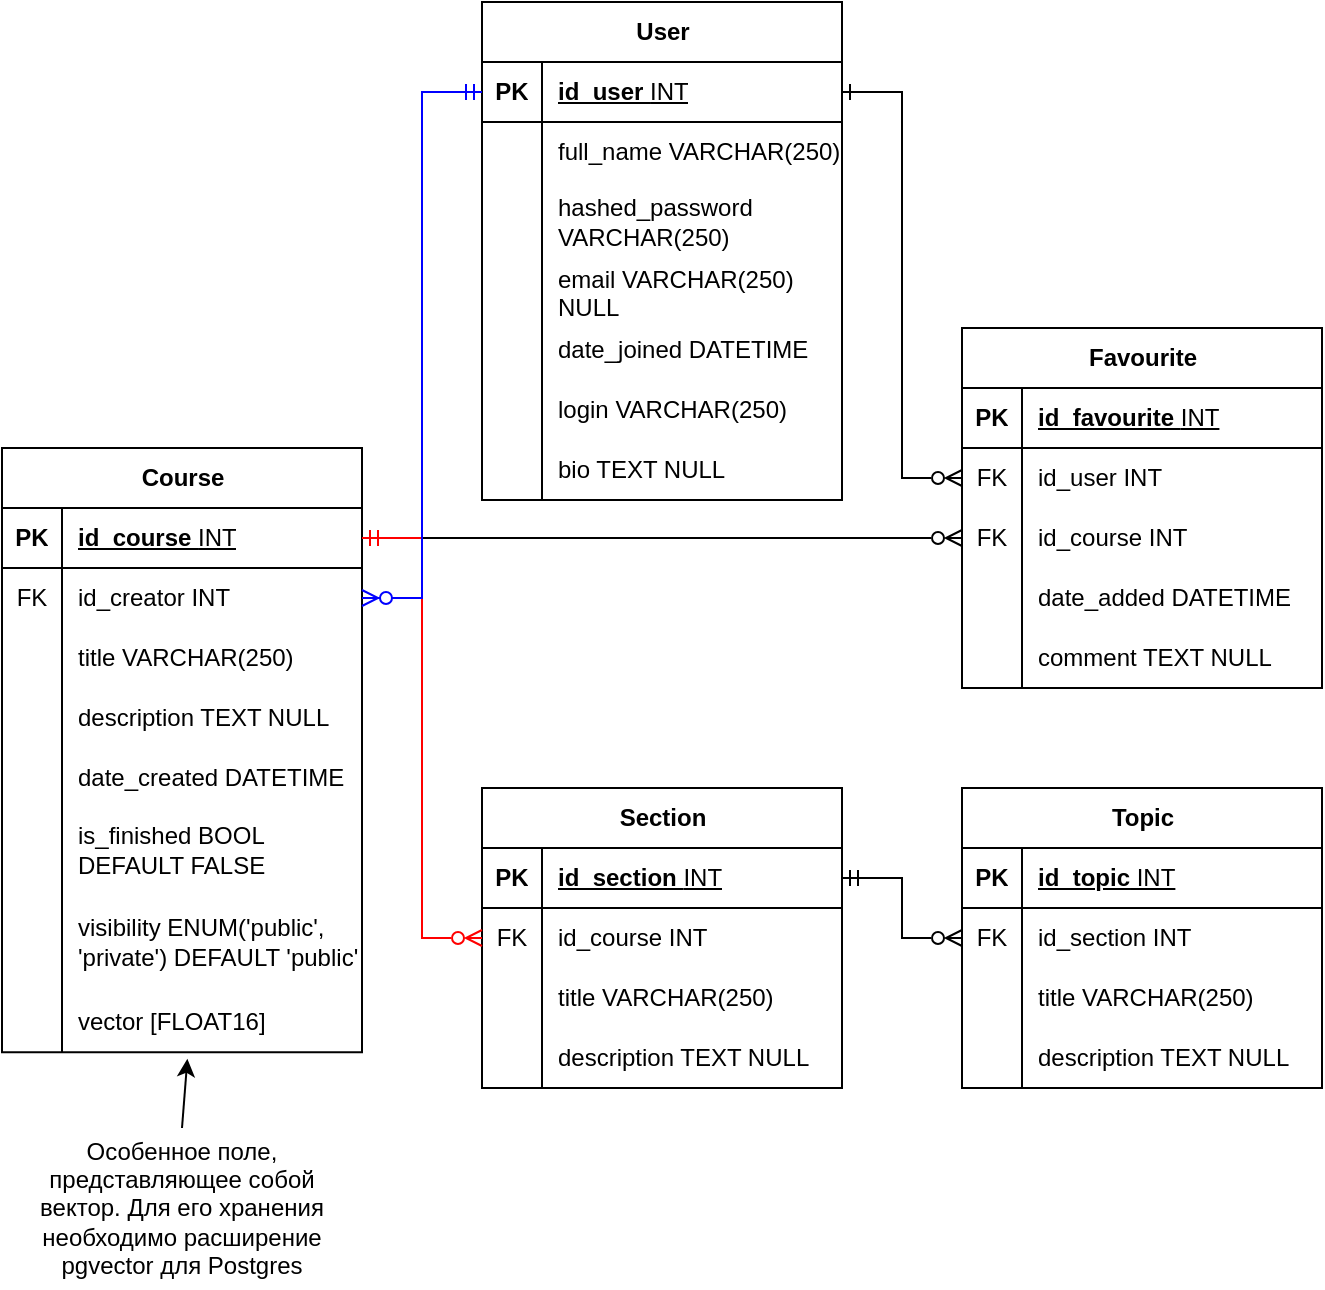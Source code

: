 <mxfile version="23.1.5" type="device">
  <diagram id="C5RBs43oDa-KdzZeNtuy" name="Page-1">
    <mxGraphModel dx="1434" dy="706" grid="0" gridSize="10" guides="1" tooltips="1" connect="1" arrows="1" fold="1" page="1" pageScale="1" pageWidth="827" pageHeight="1169" math="0" shadow="0">
      <root>
        <mxCell id="WIyWlLk6GJQsqaUBKTNV-0" />
        <mxCell id="WIyWlLk6GJQsqaUBKTNV-1" parent="WIyWlLk6GJQsqaUBKTNV-0" />
        <mxCell id="vpgwLEJkz5hKs9VSerud-0" value="User" style="shape=table;startSize=30;container=1;collapsible=1;childLayout=tableLayout;fixedRows=1;rowLines=0;fontStyle=1;align=center;resizeLast=1;html=1;strokeColor=default;" parent="WIyWlLk6GJQsqaUBKTNV-1" vertex="1">
          <mxGeometry x="340" y="217" width="180" height="249" as="geometry" />
        </mxCell>
        <mxCell id="vpgwLEJkz5hKs9VSerud-1" value="" style="shape=tableRow;horizontal=0;startSize=0;swimlaneHead=0;swimlaneBody=0;fillColor=none;collapsible=0;dropTarget=0;points=[[0,0.5],[1,0.5]];portConstraint=eastwest;top=0;left=0;right=0;bottom=1;" parent="vpgwLEJkz5hKs9VSerud-0" vertex="1">
          <mxGeometry y="30" width="180" height="30" as="geometry" />
        </mxCell>
        <mxCell id="vpgwLEJkz5hKs9VSerud-2" value="PK" style="shape=partialRectangle;connectable=0;fillColor=none;top=0;left=0;bottom=0;right=0;fontStyle=1;overflow=hidden;whiteSpace=wrap;html=1;" parent="vpgwLEJkz5hKs9VSerud-1" vertex="1">
          <mxGeometry width="30" height="30" as="geometry">
            <mxRectangle width="30" height="30" as="alternateBounds" />
          </mxGeometry>
        </mxCell>
        <mxCell id="vpgwLEJkz5hKs9VSerud-3" value="id_user &lt;span style=&quot;font-weight: normal;&quot;&gt;INT&lt;/span&gt;" style="shape=partialRectangle;connectable=0;fillColor=none;top=0;left=0;bottom=0;right=0;align=left;spacingLeft=6;fontStyle=5;overflow=hidden;whiteSpace=wrap;html=1;" parent="vpgwLEJkz5hKs9VSerud-1" vertex="1">
          <mxGeometry x="30" width="150" height="30" as="geometry">
            <mxRectangle width="150" height="30" as="alternateBounds" />
          </mxGeometry>
        </mxCell>
        <mxCell id="vpgwLEJkz5hKs9VSerud-4" value="" style="shape=tableRow;horizontal=0;startSize=0;swimlaneHead=0;swimlaneBody=0;fillColor=none;collapsible=0;dropTarget=0;points=[[0,0.5],[1,0.5]];portConstraint=eastwest;top=0;left=0;right=0;bottom=0;" parent="vpgwLEJkz5hKs9VSerud-0" vertex="1">
          <mxGeometry y="60" width="180" height="30" as="geometry" />
        </mxCell>
        <mxCell id="vpgwLEJkz5hKs9VSerud-5" value="" style="shape=partialRectangle;connectable=0;fillColor=none;top=0;left=0;bottom=0;right=0;editable=1;overflow=hidden;whiteSpace=wrap;html=1;" parent="vpgwLEJkz5hKs9VSerud-4" vertex="1">
          <mxGeometry width="30" height="30" as="geometry">
            <mxRectangle width="30" height="30" as="alternateBounds" />
          </mxGeometry>
        </mxCell>
        <mxCell id="vpgwLEJkz5hKs9VSerud-6" value="full_name VARCHAR(250)" style="shape=partialRectangle;connectable=0;fillColor=none;top=0;left=0;bottom=0;right=0;align=left;spacingLeft=6;overflow=hidden;whiteSpace=wrap;html=1;" parent="vpgwLEJkz5hKs9VSerud-4" vertex="1">
          <mxGeometry x="30" width="150" height="30" as="geometry">
            <mxRectangle width="150" height="30" as="alternateBounds" />
          </mxGeometry>
        </mxCell>
        <mxCell id="vpgwLEJkz5hKs9VSerud-7" value="" style="shape=tableRow;horizontal=0;startSize=0;swimlaneHead=0;swimlaneBody=0;fillColor=none;collapsible=0;dropTarget=0;points=[[0,0.5],[1,0.5]];portConstraint=eastwest;top=0;left=0;right=0;bottom=0;" parent="vpgwLEJkz5hKs9VSerud-0" vertex="1">
          <mxGeometry y="90" width="180" height="39" as="geometry" />
        </mxCell>
        <mxCell id="vpgwLEJkz5hKs9VSerud-8" value="" style="shape=partialRectangle;connectable=0;fillColor=none;top=0;left=0;bottom=0;right=0;editable=1;overflow=hidden;whiteSpace=wrap;html=1;" parent="vpgwLEJkz5hKs9VSerud-7" vertex="1">
          <mxGeometry width="30" height="39" as="geometry">
            <mxRectangle width="30" height="39" as="alternateBounds" />
          </mxGeometry>
        </mxCell>
        <mxCell id="vpgwLEJkz5hKs9VSerud-9" value="hashed_password VARCHAR(250)" style="shape=partialRectangle;connectable=0;fillColor=none;top=0;left=0;bottom=0;right=0;align=left;spacingLeft=6;overflow=hidden;whiteSpace=wrap;html=1;" parent="vpgwLEJkz5hKs9VSerud-7" vertex="1">
          <mxGeometry x="30" width="150" height="39" as="geometry">
            <mxRectangle width="150" height="39" as="alternateBounds" />
          </mxGeometry>
        </mxCell>
        <mxCell id="vpgwLEJkz5hKs9VSerud-10" value="" style="shape=tableRow;horizontal=0;startSize=0;swimlaneHead=0;swimlaneBody=0;fillColor=none;collapsible=0;dropTarget=0;points=[[0,0.5],[1,0.5]];portConstraint=eastwest;top=0;left=0;right=0;bottom=0;" parent="vpgwLEJkz5hKs9VSerud-0" vertex="1">
          <mxGeometry y="129" width="180" height="30" as="geometry" />
        </mxCell>
        <mxCell id="vpgwLEJkz5hKs9VSerud-11" value="" style="shape=partialRectangle;connectable=0;fillColor=none;top=0;left=0;bottom=0;right=0;editable=1;overflow=hidden;whiteSpace=wrap;html=1;" parent="vpgwLEJkz5hKs9VSerud-10" vertex="1">
          <mxGeometry width="30" height="30" as="geometry">
            <mxRectangle width="30" height="30" as="alternateBounds" />
          </mxGeometry>
        </mxCell>
        <mxCell id="vpgwLEJkz5hKs9VSerud-12" value="email VARCHAR(250) NULL" style="shape=partialRectangle;connectable=0;fillColor=none;top=0;left=0;bottom=0;right=0;align=left;spacingLeft=6;overflow=hidden;whiteSpace=wrap;html=1;" parent="vpgwLEJkz5hKs9VSerud-10" vertex="1">
          <mxGeometry x="30" width="150" height="30" as="geometry">
            <mxRectangle width="150" height="30" as="alternateBounds" />
          </mxGeometry>
        </mxCell>
        <mxCell id="vpgwLEJkz5hKs9VSerud-83" style="shape=tableRow;horizontal=0;startSize=0;swimlaneHead=0;swimlaneBody=0;fillColor=none;collapsible=0;dropTarget=0;points=[[0,0.5],[1,0.5]];portConstraint=eastwest;top=0;left=0;right=0;bottom=0;" parent="vpgwLEJkz5hKs9VSerud-0" vertex="1">
          <mxGeometry y="159" width="180" height="30" as="geometry" />
        </mxCell>
        <mxCell id="vpgwLEJkz5hKs9VSerud-84" style="shape=partialRectangle;connectable=0;fillColor=none;top=0;left=0;bottom=0;right=0;editable=1;overflow=hidden;whiteSpace=wrap;html=1;" parent="vpgwLEJkz5hKs9VSerud-83" vertex="1">
          <mxGeometry width="30" height="30" as="geometry">
            <mxRectangle width="30" height="30" as="alternateBounds" />
          </mxGeometry>
        </mxCell>
        <mxCell id="vpgwLEJkz5hKs9VSerud-85" value="date_joined DATETIME" style="shape=partialRectangle;connectable=0;fillColor=none;top=0;left=0;bottom=0;right=0;align=left;spacingLeft=6;overflow=hidden;whiteSpace=wrap;html=1;" parent="vpgwLEJkz5hKs9VSerud-83" vertex="1">
          <mxGeometry x="30" width="150" height="30" as="geometry">
            <mxRectangle width="150" height="30" as="alternateBounds" />
          </mxGeometry>
        </mxCell>
        <mxCell id="0nvK8n5wTFx-Hx8sOrHQ-3" style="shape=tableRow;horizontal=0;startSize=0;swimlaneHead=0;swimlaneBody=0;fillColor=none;collapsible=0;dropTarget=0;points=[[0,0.5],[1,0.5]];portConstraint=eastwest;top=0;left=0;right=0;bottom=0;" vertex="1" parent="vpgwLEJkz5hKs9VSerud-0">
          <mxGeometry y="189" width="180" height="30" as="geometry" />
        </mxCell>
        <mxCell id="0nvK8n5wTFx-Hx8sOrHQ-4" style="shape=partialRectangle;connectable=0;fillColor=none;top=0;left=0;bottom=0;right=0;editable=1;overflow=hidden;whiteSpace=wrap;html=1;" vertex="1" parent="0nvK8n5wTFx-Hx8sOrHQ-3">
          <mxGeometry width="30" height="30" as="geometry">
            <mxRectangle width="30" height="30" as="alternateBounds" />
          </mxGeometry>
        </mxCell>
        <mxCell id="0nvK8n5wTFx-Hx8sOrHQ-5" value="login VARCHAR(250)" style="shape=partialRectangle;connectable=0;fillColor=none;top=0;left=0;bottom=0;right=0;align=left;spacingLeft=6;overflow=hidden;whiteSpace=wrap;html=1;" vertex="1" parent="0nvK8n5wTFx-Hx8sOrHQ-3">
          <mxGeometry x="30" width="150" height="30" as="geometry">
            <mxRectangle width="150" height="30" as="alternateBounds" />
          </mxGeometry>
        </mxCell>
        <mxCell id="0nvK8n5wTFx-Hx8sOrHQ-6" style="shape=tableRow;horizontal=0;startSize=0;swimlaneHead=0;swimlaneBody=0;fillColor=none;collapsible=0;dropTarget=0;points=[[0,0.5],[1,0.5]];portConstraint=eastwest;top=0;left=0;right=0;bottom=0;" vertex="1" parent="vpgwLEJkz5hKs9VSerud-0">
          <mxGeometry y="219" width="180" height="30" as="geometry" />
        </mxCell>
        <mxCell id="0nvK8n5wTFx-Hx8sOrHQ-7" style="shape=partialRectangle;connectable=0;fillColor=none;top=0;left=0;bottom=0;right=0;editable=1;overflow=hidden;whiteSpace=wrap;html=1;" vertex="1" parent="0nvK8n5wTFx-Hx8sOrHQ-6">
          <mxGeometry width="30" height="30" as="geometry">
            <mxRectangle width="30" height="30" as="alternateBounds" />
          </mxGeometry>
        </mxCell>
        <mxCell id="0nvK8n5wTFx-Hx8sOrHQ-8" value="bio TEXT NULL" style="shape=partialRectangle;connectable=0;fillColor=none;top=0;left=0;bottom=0;right=0;align=left;spacingLeft=6;overflow=hidden;whiteSpace=wrap;html=1;" vertex="1" parent="0nvK8n5wTFx-Hx8sOrHQ-6">
          <mxGeometry x="30" width="150" height="30" as="geometry">
            <mxRectangle width="150" height="30" as="alternateBounds" />
          </mxGeometry>
        </mxCell>
        <mxCell id="vpgwLEJkz5hKs9VSerud-26" value="Section" style="shape=table;startSize=30;container=1;collapsible=1;childLayout=tableLayout;fixedRows=1;rowLines=0;fontStyle=1;align=center;resizeLast=1;html=1;" parent="WIyWlLk6GJQsqaUBKTNV-1" vertex="1">
          <mxGeometry x="340" y="610" width="180" height="150" as="geometry" />
        </mxCell>
        <mxCell id="vpgwLEJkz5hKs9VSerud-27" value="" style="shape=tableRow;horizontal=0;startSize=0;swimlaneHead=0;swimlaneBody=0;fillColor=none;collapsible=0;dropTarget=0;points=[[0,0.5],[1,0.5]];portConstraint=eastwest;top=0;left=0;right=0;bottom=1;" parent="vpgwLEJkz5hKs9VSerud-26" vertex="1">
          <mxGeometry y="30" width="180" height="30" as="geometry" />
        </mxCell>
        <mxCell id="vpgwLEJkz5hKs9VSerud-28" value="PK" style="shape=partialRectangle;connectable=0;fillColor=none;top=0;left=0;bottom=0;right=0;fontStyle=1;overflow=hidden;whiteSpace=wrap;html=1;" parent="vpgwLEJkz5hKs9VSerud-27" vertex="1">
          <mxGeometry width="30" height="30" as="geometry">
            <mxRectangle width="30" height="30" as="alternateBounds" />
          </mxGeometry>
        </mxCell>
        <mxCell id="vpgwLEJkz5hKs9VSerud-29" value="id_section &lt;span style=&quot;font-weight: normal;&quot;&gt;INT&lt;/span&gt;" style="shape=partialRectangle;connectable=0;fillColor=none;top=0;left=0;bottom=0;right=0;align=left;spacingLeft=6;fontStyle=5;overflow=hidden;whiteSpace=wrap;html=1;" parent="vpgwLEJkz5hKs9VSerud-27" vertex="1">
          <mxGeometry x="30" width="150" height="30" as="geometry">
            <mxRectangle width="150" height="30" as="alternateBounds" />
          </mxGeometry>
        </mxCell>
        <mxCell id="vpgwLEJkz5hKs9VSerud-30" value="" style="shape=tableRow;horizontal=0;startSize=0;swimlaneHead=0;swimlaneBody=0;fillColor=none;collapsible=0;dropTarget=0;points=[[0,0.5],[1,0.5]];portConstraint=eastwest;top=0;left=0;right=0;bottom=0;" parent="vpgwLEJkz5hKs9VSerud-26" vertex="1">
          <mxGeometry y="60" width="180" height="30" as="geometry" />
        </mxCell>
        <mxCell id="vpgwLEJkz5hKs9VSerud-31" value="FK" style="shape=partialRectangle;connectable=0;fillColor=none;top=0;left=0;bottom=0;right=0;editable=1;overflow=hidden;whiteSpace=wrap;html=1;" parent="vpgwLEJkz5hKs9VSerud-30" vertex="1">
          <mxGeometry width="30" height="30" as="geometry">
            <mxRectangle width="30" height="30" as="alternateBounds" />
          </mxGeometry>
        </mxCell>
        <mxCell id="vpgwLEJkz5hKs9VSerud-32" value="id_course INT" style="shape=partialRectangle;connectable=0;fillColor=none;top=0;left=0;bottom=0;right=0;align=left;spacingLeft=6;overflow=hidden;whiteSpace=wrap;html=1;" parent="vpgwLEJkz5hKs9VSerud-30" vertex="1">
          <mxGeometry x="30" width="150" height="30" as="geometry">
            <mxRectangle width="150" height="30" as="alternateBounds" />
          </mxGeometry>
        </mxCell>
        <mxCell id="vpgwLEJkz5hKs9VSerud-33" value="" style="shape=tableRow;horizontal=0;startSize=0;swimlaneHead=0;swimlaneBody=0;fillColor=none;collapsible=0;dropTarget=0;points=[[0,0.5],[1,0.5]];portConstraint=eastwest;top=0;left=0;right=0;bottom=0;" parent="vpgwLEJkz5hKs9VSerud-26" vertex="1">
          <mxGeometry y="90" width="180" height="30" as="geometry" />
        </mxCell>
        <mxCell id="vpgwLEJkz5hKs9VSerud-34" value="" style="shape=partialRectangle;connectable=0;fillColor=none;top=0;left=0;bottom=0;right=0;editable=1;overflow=hidden;whiteSpace=wrap;html=1;" parent="vpgwLEJkz5hKs9VSerud-33" vertex="1">
          <mxGeometry width="30" height="30" as="geometry">
            <mxRectangle width="30" height="30" as="alternateBounds" />
          </mxGeometry>
        </mxCell>
        <mxCell id="vpgwLEJkz5hKs9VSerud-35" value="title VARCHAR(250)&amp;nbsp;" style="shape=partialRectangle;connectable=0;fillColor=none;top=0;left=0;bottom=0;right=0;align=left;spacingLeft=6;overflow=hidden;whiteSpace=wrap;html=1;" parent="vpgwLEJkz5hKs9VSerud-33" vertex="1">
          <mxGeometry x="30" width="150" height="30" as="geometry">
            <mxRectangle width="150" height="30" as="alternateBounds" />
          </mxGeometry>
        </mxCell>
        <mxCell id="vpgwLEJkz5hKs9VSerud-36" value="" style="shape=tableRow;horizontal=0;startSize=0;swimlaneHead=0;swimlaneBody=0;fillColor=none;collapsible=0;dropTarget=0;points=[[0,0.5],[1,0.5]];portConstraint=eastwest;top=0;left=0;right=0;bottom=0;" parent="vpgwLEJkz5hKs9VSerud-26" vertex="1">
          <mxGeometry y="120" width="180" height="30" as="geometry" />
        </mxCell>
        <mxCell id="vpgwLEJkz5hKs9VSerud-37" value="" style="shape=partialRectangle;connectable=0;fillColor=none;top=0;left=0;bottom=0;right=0;editable=1;overflow=hidden;whiteSpace=wrap;html=1;" parent="vpgwLEJkz5hKs9VSerud-36" vertex="1">
          <mxGeometry width="30" height="30" as="geometry">
            <mxRectangle width="30" height="30" as="alternateBounds" />
          </mxGeometry>
        </mxCell>
        <mxCell id="vpgwLEJkz5hKs9VSerud-38" value="description TEXT NULL" style="shape=partialRectangle;connectable=0;fillColor=none;top=0;left=0;bottom=0;right=0;align=left;spacingLeft=6;overflow=hidden;whiteSpace=wrap;html=1;" parent="vpgwLEJkz5hKs9VSerud-36" vertex="1">
          <mxGeometry x="30" width="150" height="30" as="geometry">
            <mxRectangle width="150" height="30" as="alternateBounds" />
          </mxGeometry>
        </mxCell>
        <mxCell id="vpgwLEJkz5hKs9VSerud-52" value="Favourite" style="shape=table;startSize=30;container=1;collapsible=1;childLayout=tableLayout;fixedRows=1;rowLines=0;fontStyle=1;align=center;resizeLast=1;html=1;" parent="WIyWlLk6GJQsqaUBKTNV-1" vertex="1">
          <mxGeometry x="580" y="380" width="180" height="180" as="geometry" />
        </mxCell>
        <mxCell id="vpgwLEJkz5hKs9VSerud-53" value="" style="shape=tableRow;horizontal=0;startSize=0;swimlaneHead=0;swimlaneBody=0;fillColor=none;collapsible=0;dropTarget=0;points=[[0,0.5],[1,0.5]];portConstraint=eastwest;top=0;left=0;right=0;bottom=1;" parent="vpgwLEJkz5hKs9VSerud-52" vertex="1">
          <mxGeometry y="30" width="180" height="30" as="geometry" />
        </mxCell>
        <mxCell id="vpgwLEJkz5hKs9VSerud-54" value="PK" style="shape=partialRectangle;connectable=0;fillColor=none;top=0;left=0;bottom=0;right=0;fontStyle=1;overflow=hidden;whiteSpace=wrap;html=1;" parent="vpgwLEJkz5hKs9VSerud-53" vertex="1">
          <mxGeometry width="30" height="30" as="geometry">
            <mxRectangle width="30" height="30" as="alternateBounds" />
          </mxGeometry>
        </mxCell>
        <mxCell id="vpgwLEJkz5hKs9VSerud-55" value="id_favourite &lt;span style=&quot;font-weight: normal;&quot;&gt;INT&lt;/span&gt;" style="shape=partialRectangle;connectable=0;fillColor=none;top=0;left=0;bottom=0;right=0;align=left;spacingLeft=6;fontStyle=5;overflow=hidden;whiteSpace=wrap;html=1;" parent="vpgwLEJkz5hKs9VSerud-53" vertex="1">
          <mxGeometry x="30" width="150" height="30" as="geometry">
            <mxRectangle width="150" height="30" as="alternateBounds" />
          </mxGeometry>
        </mxCell>
        <mxCell id="vpgwLEJkz5hKs9VSerud-56" value="" style="shape=tableRow;horizontal=0;startSize=0;swimlaneHead=0;swimlaneBody=0;fillColor=none;collapsible=0;dropTarget=0;points=[[0,0.5],[1,0.5]];portConstraint=eastwest;top=0;left=0;right=0;bottom=0;" parent="vpgwLEJkz5hKs9VSerud-52" vertex="1">
          <mxGeometry y="60" width="180" height="30" as="geometry" />
        </mxCell>
        <mxCell id="vpgwLEJkz5hKs9VSerud-57" value="FK" style="shape=partialRectangle;connectable=0;fillColor=none;top=0;left=0;bottom=0;right=0;editable=1;overflow=hidden;whiteSpace=wrap;html=1;" parent="vpgwLEJkz5hKs9VSerud-56" vertex="1">
          <mxGeometry width="30" height="30" as="geometry">
            <mxRectangle width="30" height="30" as="alternateBounds" />
          </mxGeometry>
        </mxCell>
        <mxCell id="vpgwLEJkz5hKs9VSerud-58" value="id_user INT" style="shape=partialRectangle;connectable=0;fillColor=none;top=0;left=0;bottom=0;right=0;align=left;spacingLeft=6;overflow=hidden;whiteSpace=wrap;html=1;" parent="vpgwLEJkz5hKs9VSerud-56" vertex="1">
          <mxGeometry x="30" width="150" height="30" as="geometry">
            <mxRectangle width="150" height="30" as="alternateBounds" />
          </mxGeometry>
        </mxCell>
        <mxCell id="vpgwLEJkz5hKs9VSerud-59" value="" style="shape=tableRow;horizontal=0;startSize=0;swimlaneHead=0;swimlaneBody=0;fillColor=none;collapsible=0;dropTarget=0;points=[[0,0.5],[1,0.5]];portConstraint=eastwest;top=0;left=0;right=0;bottom=0;" parent="vpgwLEJkz5hKs9VSerud-52" vertex="1">
          <mxGeometry y="90" width="180" height="30" as="geometry" />
        </mxCell>
        <mxCell id="vpgwLEJkz5hKs9VSerud-60" value="FK" style="shape=partialRectangle;connectable=0;fillColor=none;top=0;left=0;bottom=0;right=0;editable=1;overflow=hidden;whiteSpace=wrap;html=1;" parent="vpgwLEJkz5hKs9VSerud-59" vertex="1">
          <mxGeometry width="30" height="30" as="geometry">
            <mxRectangle width="30" height="30" as="alternateBounds" />
          </mxGeometry>
        </mxCell>
        <mxCell id="vpgwLEJkz5hKs9VSerud-61" value="id_course INT" style="shape=partialRectangle;connectable=0;fillColor=none;top=0;left=0;bottom=0;right=0;align=left;spacingLeft=6;overflow=hidden;whiteSpace=wrap;html=1;" parent="vpgwLEJkz5hKs9VSerud-59" vertex="1">
          <mxGeometry x="30" width="150" height="30" as="geometry">
            <mxRectangle width="150" height="30" as="alternateBounds" />
          </mxGeometry>
        </mxCell>
        <mxCell id="vpgwLEJkz5hKs9VSerud-62" value="" style="shape=tableRow;horizontal=0;startSize=0;swimlaneHead=0;swimlaneBody=0;fillColor=none;collapsible=0;dropTarget=0;points=[[0,0.5],[1,0.5]];portConstraint=eastwest;top=0;left=0;right=0;bottom=0;" parent="vpgwLEJkz5hKs9VSerud-52" vertex="1">
          <mxGeometry y="120" width="180" height="30" as="geometry" />
        </mxCell>
        <mxCell id="vpgwLEJkz5hKs9VSerud-63" value="" style="shape=partialRectangle;connectable=0;fillColor=none;top=0;left=0;bottom=0;right=0;editable=1;overflow=hidden;whiteSpace=wrap;html=1;" parent="vpgwLEJkz5hKs9VSerud-62" vertex="1">
          <mxGeometry width="30" height="30" as="geometry">
            <mxRectangle width="30" height="30" as="alternateBounds" />
          </mxGeometry>
        </mxCell>
        <mxCell id="vpgwLEJkz5hKs9VSerud-64" value="date_added DATETIME" style="shape=partialRectangle;connectable=0;fillColor=none;top=0;left=0;bottom=0;right=0;align=left;spacingLeft=6;overflow=hidden;whiteSpace=wrap;html=1;" parent="vpgwLEJkz5hKs9VSerud-62" vertex="1">
          <mxGeometry x="30" width="150" height="30" as="geometry">
            <mxRectangle width="150" height="30" as="alternateBounds" />
          </mxGeometry>
        </mxCell>
        <mxCell id="vpgwLEJkz5hKs9VSerud-68" style="shape=tableRow;horizontal=0;startSize=0;swimlaneHead=0;swimlaneBody=0;fillColor=none;collapsible=0;dropTarget=0;points=[[0,0.5],[1,0.5]];portConstraint=eastwest;top=0;left=0;right=0;bottom=0;" parent="vpgwLEJkz5hKs9VSerud-52" vertex="1">
          <mxGeometry y="150" width="180" height="30" as="geometry" />
        </mxCell>
        <mxCell id="vpgwLEJkz5hKs9VSerud-69" style="shape=partialRectangle;connectable=0;fillColor=none;top=0;left=0;bottom=0;right=0;editable=1;overflow=hidden;whiteSpace=wrap;html=1;" parent="vpgwLEJkz5hKs9VSerud-68" vertex="1">
          <mxGeometry width="30" height="30" as="geometry">
            <mxRectangle width="30" height="30" as="alternateBounds" />
          </mxGeometry>
        </mxCell>
        <mxCell id="vpgwLEJkz5hKs9VSerud-70" value="comment TEXT NULL" style="shape=partialRectangle;connectable=0;fillColor=none;top=0;left=0;bottom=0;right=0;align=left;spacingLeft=6;overflow=hidden;whiteSpace=wrap;html=1;" parent="vpgwLEJkz5hKs9VSerud-68" vertex="1">
          <mxGeometry x="30" width="150" height="30" as="geometry">
            <mxRectangle width="150" height="30" as="alternateBounds" />
          </mxGeometry>
        </mxCell>
        <mxCell id="vpgwLEJkz5hKs9VSerud-13" value="Course" style="shape=table;startSize=30;container=1;collapsible=1;childLayout=tableLayout;fixedRows=1;rowLines=0;fontStyle=1;align=center;resizeLast=1;html=1;" parent="WIyWlLk6GJQsqaUBKTNV-1" vertex="1">
          <mxGeometry x="100" y="440" width="180" height="302.087" as="geometry" />
        </mxCell>
        <mxCell id="vpgwLEJkz5hKs9VSerud-14" value="" style="shape=tableRow;horizontal=0;startSize=0;swimlaneHead=0;swimlaneBody=0;fillColor=none;collapsible=0;dropTarget=0;points=[[0,0.5],[1,0.5]];portConstraint=eastwest;top=0;left=0;right=0;bottom=1;" parent="vpgwLEJkz5hKs9VSerud-13" vertex="1">
          <mxGeometry y="30" width="180" height="30" as="geometry" />
        </mxCell>
        <mxCell id="vpgwLEJkz5hKs9VSerud-15" value="PK" style="shape=partialRectangle;connectable=0;fillColor=none;top=0;left=0;bottom=0;right=0;fontStyle=1;overflow=hidden;whiteSpace=wrap;html=1;" parent="vpgwLEJkz5hKs9VSerud-14" vertex="1">
          <mxGeometry width="30" height="30" as="geometry">
            <mxRectangle width="30" height="30" as="alternateBounds" />
          </mxGeometry>
        </mxCell>
        <mxCell id="vpgwLEJkz5hKs9VSerud-16" value="id_course &lt;span style=&quot;font-weight: normal;&quot;&gt;INT&lt;/span&gt;" style="shape=partialRectangle;connectable=0;fillColor=none;top=0;left=0;bottom=0;right=0;align=left;spacingLeft=6;fontStyle=5;overflow=hidden;whiteSpace=wrap;html=1;" parent="vpgwLEJkz5hKs9VSerud-14" vertex="1">
          <mxGeometry x="30" width="150" height="30" as="geometry">
            <mxRectangle width="150" height="30" as="alternateBounds" />
          </mxGeometry>
        </mxCell>
        <mxCell id="vpgwLEJkz5hKs9VSerud-17" value="" style="shape=tableRow;horizontal=0;startSize=0;swimlaneHead=0;swimlaneBody=0;fillColor=none;collapsible=0;dropTarget=0;points=[[0,0.5],[1,0.5]];portConstraint=eastwest;top=0;left=0;right=0;bottom=0;" parent="vpgwLEJkz5hKs9VSerud-13" vertex="1">
          <mxGeometry y="60" width="180" height="30" as="geometry" />
        </mxCell>
        <mxCell id="vpgwLEJkz5hKs9VSerud-18" value="FK" style="shape=partialRectangle;connectable=0;fillColor=none;top=0;left=0;bottom=0;right=0;editable=1;overflow=hidden;whiteSpace=wrap;html=1;" parent="vpgwLEJkz5hKs9VSerud-17" vertex="1">
          <mxGeometry width="30" height="30" as="geometry">
            <mxRectangle width="30" height="30" as="alternateBounds" />
          </mxGeometry>
        </mxCell>
        <mxCell id="vpgwLEJkz5hKs9VSerud-19" value="id_creator INT" style="shape=partialRectangle;connectable=0;fillColor=none;top=0;left=0;bottom=0;right=0;align=left;spacingLeft=6;overflow=hidden;whiteSpace=wrap;html=1;" parent="vpgwLEJkz5hKs9VSerud-17" vertex="1">
          <mxGeometry x="30" width="150" height="30" as="geometry">
            <mxRectangle width="150" height="30" as="alternateBounds" />
          </mxGeometry>
        </mxCell>
        <mxCell id="vpgwLEJkz5hKs9VSerud-20" value="" style="shape=tableRow;horizontal=0;startSize=0;swimlaneHead=0;swimlaneBody=0;fillColor=none;collapsible=0;dropTarget=0;points=[[0,0.5],[1,0.5]];portConstraint=eastwest;top=0;left=0;right=0;bottom=0;" parent="vpgwLEJkz5hKs9VSerud-13" vertex="1">
          <mxGeometry y="90" width="180" height="30" as="geometry" />
        </mxCell>
        <mxCell id="vpgwLEJkz5hKs9VSerud-21" value="" style="shape=partialRectangle;connectable=0;fillColor=none;top=0;left=0;bottom=0;right=0;editable=1;overflow=hidden;whiteSpace=wrap;html=1;" parent="vpgwLEJkz5hKs9VSerud-20" vertex="1">
          <mxGeometry width="30" height="30" as="geometry">
            <mxRectangle width="30" height="30" as="alternateBounds" />
          </mxGeometry>
        </mxCell>
        <mxCell id="vpgwLEJkz5hKs9VSerud-22" value="title VARCHAR(250)" style="shape=partialRectangle;connectable=0;fillColor=none;top=0;left=0;bottom=0;right=0;align=left;spacingLeft=6;overflow=hidden;whiteSpace=wrap;html=1;" parent="vpgwLEJkz5hKs9VSerud-20" vertex="1">
          <mxGeometry x="30" width="150" height="30" as="geometry">
            <mxRectangle width="150" height="30" as="alternateBounds" />
          </mxGeometry>
        </mxCell>
        <mxCell id="vpgwLEJkz5hKs9VSerud-23" value="" style="shape=tableRow;horizontal=0;startSize=0;swimlaneHead=0;swimlaneBody=0;fillColor=none;collapsible=0;dropTarget=0;points=[[0,0.5],[1,0.5]];portConstraint=eastwest;top=0;left=0;right=0;bottom=0;" parent="vpgwLEJkz5hKs9VSerud-13" vertex="1">
          <mxGeometry y="120" width="180" height="30" as="geometry" />
        </mxCell>
        <mxCell id="vpgwLEJkz5hKs9VSerud-24" value="" style="shape=partialRectangle;connectable=0;fillColor=none;top=0;left=0;bottom=0;right=0;editable=1;overflow=hidden;whiteSpace=wrap;html=1;" parent="vpgwLEJkz5hKs9VSerud-23" vertex="1">
          <mxGeometry width="30" height="30" as="geometry">
            <mxRectangle width="30" height="30" as="alternateBounds" />
          </mxGeometry>
        </mxCell>
        <mxCell id="vpgwLEJkz5hKs9VSerud-25" value="description TEXT NULL" style="shape=partialRectangle;connectable=0;fillColor=none;top=0;left=0;bottom=0;right=0;align=left;spacingLeft=6;overflow=hidden;whiteSpace=wrap;html=1;" parent="vpgwLEJkz5hKs9VSerud-23" vertex="1">
          <mxGeometry x="30" width="150" height="30" as="geometry">
            <mxRectangle width="150" height="30" as="alternateBounds" />
          </mxGeometry>
        </mxCell>
        <mxCell id="vpgwLEJkz5hKs9VSerud-71" style="shape=tableRow;horizontal=0;startSize=0;swimlaneHead=0;swimlaneBody=0;fillColor=none;collapsible=0;dropTarget=0;points=[[0,0.5],[1,0.5]];portConstraint=eastwest;top=0;left=0;right=0;bottom=0;" parent="vpgwLEJkz5hKs9VSerud-13" vertex="1">
          <mxGeometry y="150" width="180" height="30" as="geometry" />
        </mxCell>
        <mxCell id="vpgwLEJkz5hKs9VSerud-72" style="shape=partialRectangle;connectable=0;fillColor=none;top=0;left=0;bottom=0;right=0;editable=1;overflow=hidden;whiteSpace=wrap;html=1;" parent="vpgwLEJkz5hKs9VSerud-71" vertex="1">
          <mxGeometry width="30" height="30" as="geometry">
            <mxRectangle width="30" height="30" as="alternateBounds" />
          </mxGeometry>
        </mxCell>
        <mxCell id="vpgwLEJkz5hKs9VSerud-73" value="date_created DATETIME" style="shape=partialRectangle;connectable=0;fillColor=none;top=0;left=0;bottom=0;right=0;align=left;spacingLeft=6;overflow=hidden;whiteSpace=wrap;html=1;" parent="vpgwLEJkz5hKs9VSerud-71" vertex="1">
          <mxGeometry x="30" width="150" height="30" as="geometry">
            <mxRectangle width="150" height="30" as="alternateBounds" />
          </mxGeometry>
        </mxCell>
        <mxCell id="vpgwLEJkz5hKs9VSerud-74" style="shape=tableRow;horizontal=0;startSize=0;swimlaneHead=0;swimlaneBody=0;fillColor=none;collapsible=0;dropTarget=0;points=[[0,0.5],[1,0.5]];portConstraint=eastwest;top=0;left=0;right=0;bottom=0;" parent="vpgwLEJkz5hKs9VSerud-13" vertex="1">
          <mxGeometry y="180" width="180" height="42" as="geometry" />
        </mxCell>
        <mxCell id="vpgwLEJkz5hKs9VSerud-75" style="shape=partialRectangle;connectable=0;fillColor=none;top=0;left=0;bottom=0;right=0;editable=1;overflow=hidden;whiteSpace=wrap;html=1;" parent="vpgwLEJkz5hKs9VSerud-74" vertex="1">
          <mxGeometry width="30" height="42" as="geometry">
            <mxRectangle width="30" height="42" as="alternateBounds" />
          </mxGeometry>
        </mxCell>
        <mxCell id="vpgwLEJkz5hKs9VSerud-76" value="is_finished BOOL DEFAULT FALSE" style="shape=partialRectangle;connectable=0;fillColor=none;top=0;left=0;bottom=0;right=0;align=left;spacingLeft=6;overflow=hidden;whiteSpace=wrap;html=1;" parent="vpgwLEJkz5hKs9VSerud-74" vertex="1">
          <mxGeometry x="30" width="150" height="42" as="geometry">
            <mxRectangle width="150" height="42" as="alternateBounds" />
          </mxGeometry>
        </mxCell>
        <mxCell id="vpgwLEJkz5hKs9VSerud-77" style="shape=tableRow;horizontal=0;startSize=0;swimlaneHead=0;swimlaneBody=0;fillColor=none;collapsible=0;dropTarget=0;points=[[0,0.5],[1,0.5]];portConstraint=eastwest;top=0;left=0;right=0;bottom=0;" parent="vpgwLEJkz5hKs9VSerud-13" vertex="1">
          <mxGeometry y="222" width="180" height="50" as="geometry" />
        </mxCell>
        <mxCell id="vpgwLEJkz5hKs9VSerud-78" style="shape=partialRectangle;connectable=0;fillColor=none;top=0;left=0;bottom=0;right=0;editable=1;overflow=hidden;whiteSpace=wrap;html=1;" parent="vpgwLEJkz5hKs9VSerud-77" vertex="1">
          <mxGeometry width="30" height="50" as="geometry">
            <mxRectangle width="30" height="50" as="alternateBounds" />
          </mxGeometry>
        </mxCell>
        <mxCell id="vpgwLEJkz5hKs9VSerud-79" value="visibility ENUM(&#39;public&#39;, &#39;private&#39;) DEFAULT &#39;public&#39;" style="shape=partialRectangle;connectable=0;fillColor=none;top=0;left=0;bottom=0;right=0;align=left;spacingLeft=6;overflow=hidden;whiteSpace=wrap;html=1;" parent="vpgwLEJkz5hKs9VSerud-77" vertex="1">
          <mxGeometry x="30" width="150" height="50" as="geometry">
            <mxRectangle width="150" height="50" as="alternateBounds" />
          </mxGeometry>
        </mxCell>
        <mxCell id="vpgwLEJkz5hKs9VSerud-80" style="shape=tableRow;horizontal=0;startSize=0;swimlaneHead=0;swimlaneBody=0;fillColor=none;collapsible=0;dropTarget=0;points=[[0,0.5],[1,0.5]];portConstraint=eastwest;top=0;left=0;right=0;bottom=0;" parent="vpgwLEJkz5hKs9VSerud-13" vertex="1">
          <mxGeometry y="272" width="180" height="30" as="geometry" />
        </mxCell>
        <mxCell id="vpgwLEJkz5hKs9VSerud-81" style="shape=partialRectangle;connectable=0;fillColor=none;top=0;left=0;bottom=0;right=0;editable=1;overflow=hidden;whiteSpace=wrap;html=1;" parent="vpgwLEJkz5hKs9VSerud-80" vertex="1">
          <mxGeometry width="30" height="30" as="geometry">
            <mxRectangle width="30" height="30" as="alternateBounds" />
          </mxGeometry>
        </mxCell>
        <mxCell id="vpgwLEJkz5hKs9VSerud-82" value="vector [FLOAT16]" style="shape=partialRectangle;connectable=0;fillColor=none;top=0;left=0;bottom=0;right=0;align=left;spacingLeft=6;overflow=hidden;whiteSpace=wrap;html=1;" parent="vpgwLEJkz5hKs9VSerud-80" vertex="1">
          <mxGeometry x="30" width="150" height="30" as="geometry">
            <mxRectangle width="150" height="30" as="alternateBounds" />
          </mxGeometry>
        </mxCell>
        <mxCell id="vpgwLEJkz5hKs9VSerud-89" value="Topic" style="shape=table;startSize=30;container=1;collapsible=1;childLayout=tableLayout;fixedRows=1;rowLines=0;fontStyle=1;align=center;resizeLast=1;html=1;" parent="WIyWlLk6GJQsqaUBKTNV-1" vertex="1">
          <mxGeometry x="580" y="610" width="180" height="150" as="geometry" />
        </mxCell>
        <mxCell id="vpgwLEJkz5hKs9VSerud-90" value="" style="shape=tableRow;horizontal=0;startSize=0;swimlaneHead=0;swimlaneBody=0;fillColor=none;collapsible=0;dropTarget=0;points=[[0,0.5],[1,0.5]];portConstraint=eastwest;top=0;left=0;right=0;bottom=1;" parent="vpgwLEJkz5hKs9VSerud-89" vertex="1">
          <mxGeometry y="30" width="180" height="30" as="geometry" />
        </mxCell>
        <mxCell id="vpgwLEJkz5hKs9VSerud-91" value="PK" style="shape=partialRectangle;connectable=0;fillColor=none;top=0;left=0;bottom=0;right=0;fontStyle=1;overflow=hidden;whiteSpace=wrap;html=1;" parent="vpgwLEJkz5hKs9VSerud-90" vertex="1">
          <mxGeometry width="30" height="30" as="geometry">
            <mxRectangle width="30" height="30" as="alternateBounds" />
          </mxGeometry>
        </mxCell>
        <mxCell id="vpgwLEJkz5hKs9VSerud-92" value="id_topic&lt;span style=&quot;font-weight: normal;&quot;&gt; INT&lt;/span&gt;" style="shape=partialRectangle;connectable=0;fillColor=none;top=0;left=0;bottom=0;right=0;align=left;spacingLeft=6;fontStyle=5;overflow=hidden;whiteSpace=wrap;html=1;" parent="vpgwLEJkz5hKs9VSerud-90" vertex="1">
          <mxGeometry x="30" width="150" height="30" as="geometry">
            <mxRectangle width="150" height="30" as="alternateBounds" />
          </mxGeometry>
        </mxCell>
        <mxCell id="vpgwLEJkz5hKs9VSerud-93" value="" style="shape=tableRow;horizontal=0;startSize=0;swimlaneHead=0;swimlaneBody=0;fillColor=none;collapsible=0;dropTarget=0;points=[[0,0.5],[1,0.5]];portConstraint=eastwest;top=0;left=0;right=0;bottom=0;" parent="vpgwLEJkz5hKs9VSerud-89" vertex="1">
          <mxGeometry y="60" width="180" height="30" as="geometry" />
        </mxCell>
        <mxCell id="vpgwLEJkz5hKs9VSerud-94" value="FK" style="shape=partialRectangle;connectable=0;fillColor=none;top=0;left=0;bottom=0;right=0;editable=1;overflow=hidden;whiteSpace=wrap;html=1;" parent="vpgwLEJkz5hKs9VSerud-93" vertex="1">
          <mxGeometry width="30" height="30" as="geometry">
            <mxRectangle width="30" height="30" as="alternateBounds" />
          </mxGeometry>
        </mxCell>
        <mxCell id="vpgwLEJkz5hKs9VSerud-95" value="id_section INT" style="shape=partialRectangle;connectable=0;fillColor=none;top=0;left=0;bottom=0;right=0;align=left;spacingLeft=6;overflow=hidden;whiteSpace=wrap;html=1;" parent="vpgwLEJkz5hKs9VSerud-93" vertex="1">
          <mxGeometry x="30" width="150" height="30" as="geometry">
            <mxRectangle width="150" height="30" as="alternateBounds" />
          </mxGeometry>
        </mxCell>
        <mxCell id="vpgwLEJkz5hKs9VSerud-96" value="" style="shape=tableRow;horizontal=0;startSize=0;swimlaneHead=0;swimlaneBody=0;fillColor=none;collapsible=0;dropTarget=0;points=[[0,0.5],[1,0.5]];portConstraint=eastwest;top=0;left=0;right=0;bottom=0;" parent="vpgwLEJkz5hKs9VSerud-89" vertex="1">
          <mxGeometry y="90" width="180" height="30" as="geometry" />
        </mxCell>
        <mxCell id="vpgwLEJkz5hKs9VSerud-97" value="" style="shape=partialRectangle;connectable=0;fillColor=none;top=0;left=0;bottom=0;right=0;editable=1;overflow=hidden;whiteSpace=wrap;html=1;" parent="vpgwLEJkz5hKs9VSerud-96" vertex="1">
          <mxGeometry width="30" height="30" as="geometry">
            <mxRectangle width="30" height="30" as="alternateBounds" />
          </mxGeometry>
        </mxCell>
        <mxCell id="vpgwLEJkz5hKs9VSerud-98" value="title VARCHAR(250)&amp;nbsp;" style="shape=partialRectangle;connectable=0;fillColor=none;top=0;left=0;bottom=0;right=0;align=left;spacingLeft=6;overflow=hidden;whiteSpace=wrap;html=1;" parent="vpgwLEJkz5hKs9VSerud-96" vertex="1">
          <mxGeometry x="30" width="150" height="30" as="geometry">
            <mxRectangle width="150" height="30" as="alternateBounds" />
          </mxGeometry>
        </mxCell>
        <mxCell id="vpgwLEJkz5hKs9VSerud-99" value="" style="shape=tableRow;horizontal=0;startSize=0;swimlaneHead=0;swimlaneBody=0;fillColor=none;collapsible=0;dropTarget=0;points=[[0,0.5],[1,0.5]];portConstraint=eastwest;top=0;left=0;right=0;bottom=0;" parent="vpgwLEJkz5hKs9VSerud-89" vertex="1">
          <mxGeometry y="120" width="180" height="30" as="geometry" />
        </mxCell>
        <mxCell id="vpgwLEJkz5hKs9VSerud-100" value="" style="shape=partialRectangle;connectable=0;fillColor=none;top=0;left=0;bottom=0;right=0;editable=1;overflow=hidden;whiteSpace=wrap;html=1;" parent="vpgwLEJkz5hKs9VSerud-99" vertex="1">
          <mxGeometry width="30" height="30" as="geometry">
            <mxRectangle width="30" height="30" as="alternateBounds" />
          </mxGeometry>
        </mxCell>
        <mxCell id="vpgwLEJkz5hKs9VSerud-101" value="description TEXT NULL" style="shape=partialRectangle;connectable=0;fillColor=none;top=0;left=0;bottom=0;right=0;align=left;spacingLeft=6;overflow=hidden;whiteSpace=wrap;html=1;" parent="vpgwLEJkz5hKs9VSerud-99" vertex="1">
          <mxGeometry x="30" width="150" height="30" as="geometry">
            <mxRectangle width="150" height="30" as="alternateBounds" />
          </mxGeometry>
        </mxCell>
        <mxCell id="vpgwLEJkz5hKs9VSerud-105" value="" style="edgeStyle=entityRelationEdgeStyle;fontSize=12;html=1;endArrow=ERone;endFill=0;rounded=0;entryX=1;entryY=0.5;entryDx=0;entryDy=0;exitX=0;exitY=0.5;exitDx=0;exitDy=0;startArrow=ERzeroToMany;startFill=0;" parent="WIyWlLk6GJQsqaUBKTNV-1" source="vpgwLEJkz5hKs9VSerud-56" target="vpgwLEJkz5hKs9VSerud-1" edge="1">
          <mxGeometry width="100" height="100" relative="1" as="geometry">
            <mxPoint x="730" y="540" as="sourcePoint" />
            <mxPoint x="830" y="440" as="targetPoint" />
          </mxGeometry>
        </mxCell>
        <mxCell id="vpgwLEJkz5hKs9VSerud-107" value="" style="edgeStyle=entityRelationEdgeStyle;fontSize=12;html=1;endArrow=ERone;endFill=0;rounded=0;exitX=0;exitY=0.5;exitDx=0;exitDy=0;startArrow=ERzeroToMany;startFill=0;entryX=1;entryY=0.5;entryDx=0;entryDy=0;" parent="WIyWlLk6GJQsqaUBKTNV-1" source="vpgwLEJkz5hKs9VSerud-59" target="vpgwLEJkz5hKs9VSerud-14" edge="1">
          <mxGeometry width="100" height="100" relative="1" as="geometry">
            <mxPoint x="360" y="670" as="sourcePoint" />
            <mxPoint x="460" y="570" as="targetPoint" />
            <Array as="points">
              <mxPoint x="540" y="420" />
              <mxPoint x="560" y="350" />
              <mxPoint x="560" y="360" />
              <mxPoint x="540" y="470" />
              <mxPoint x="580" y="470" />
              <mxPoint x="590" y="420" />
              <mxPoint x="560" y="360" />
            </Array>
          </mxGeometry>
        </mxCell>
        <mxCell id="vpgwLEJkz5hKs9VSerud-109" value="" style="edgeStyle=entityRelationEdgeStyle;fontSize=12;html=1;endArrow=ERmandOne;endFill=0;rounded=0;entryX=1;entryY=0.5;entryDx=0;entryDy=0;exitX=0;exitY=0.5;exitDx=0;exitDy=0;startArrow=ERzeroToMany;startFill=0;strokeColor=#FF0000;" parent="WIyWlLk6GJQsqaUBKTNV-1" source="vpgwLEJkz5hKs9VSerud-30" target="vpgwLEJkz5hKs9VSerud-14" edge="1">
          <mxGeometry width="100" height="100" relative="1" as="geometry">
            <mxPoint x="610" y="510" as="sourcePoint" />
            <mxPoint x="710" y="410" as="targetPoint" />
          </mxGeometry>
        </mxCell>
        <mxCell id="vpgwLEJkz5hKs9VSerud-110" value="" style="edgeStyle=entityRelationEdgeStyle;fontSize=12;html=1;endArrow=ERmandOne;endFill=0;rounded=0;entryX=1;entryY=0.5;entryDx=0;entryDy=0;exitX=0;exitY=0.5;exitDx=0;exitDy=0;startArrow=ERzeroToMany;startFill=0;" parent="WIyWlLk6GJQsqaUBKTNV-1" source="vpgwLEJkz5hKs9VSerud-93" target="vpgwLEJkz5hKs9VSerud-27" edge="1">
          <mxGeometry width="100" height="100" relative="1" as="geometry">
            <mxPoint x="610" y="510" as="sourcePoint" />
            <mxPoint x="710" y="410" as="targetPoint" />
          </mxGeometry>
        </mxCell>
        <mxCell id="vpgwLEJkz5hKs9VSerud-112" value="" style="edgeStyle=entityRelationEdgeStyle;fontSize=12;html=1;endArrow=ERmandOne;startArrow=ERzeroToMany;rounded=0;entryX=0;entryY=0.5;entryDx=0;entryDy=0;endFill=0;exitX=1;exitY=0.5;exitDx=0;exitDy=0;strokeColor=#0000FF;" parent="WIyWlLk6GJQsqaUBKTNV-1" source="vpgwLEJkz5hKs9VSerud-17" target="vpgwLEJkz5hKs9VSerud-1" edge="1">
          <mxGeometry width="100" height="100" relative="1" as="geometry">
            <mxPoint x="250" y="455" as="sourcePoint" />
            <mxPoint x="140" y="470.0" as="targetPoint" />
            <Array as="points">
              <mxPoint x="170" y="260" />
              <mxPoint x="100" y="280" />
              <mxPoint x="90" y="270" />
            </Array>
          </mxGeometry>
        </mxCell>
        <mxCell id="vpgwLEJkz5hKs9VSerud-113" value="Особенное поле, представляющее собой вектор. Для его хранения необходимо расширение pgvector для Postgres" style="text;html=1;align=center;verticalAlign=middle;whiteSpace=wrap;rounded=0;" parent="WIyWlLk6GJQsqaUBKTNV-1" vertex="1">
          <mxGeometry x="105" y="780" width="170" height="80" as="geometry" />
        </mxCell>
        <mxCell id="vpgwLEJkz5hKs9VSerud-114" value="" style="endArrow=classic;html=1;rounded=0;entryX=0.515;entryY=1.113;entryDx=0;entryDy=0;entryPerimeter=0;exitX=0.5;exitY=0;exitDx=0;exitDy=0;" parent="WIyWlLk6GJQsqaUBKTNV-1" source="vpgwLEJkz5hKs9VSerud-113" target="vpgwLEJkz5hKs9VSerud-80" edge="1">
          <mxGeometry width="50" height="50" relative="1" as="geometry">
            <mxPoint x="340" y="780" as="sourcePoint" />
            <mxPoint x="390" y="730" as="targetPoint" />
          </mxGeometry>
        </mxCell>
      </root>
    </mxGraphModel>
  </diagram>
</mxfile>

